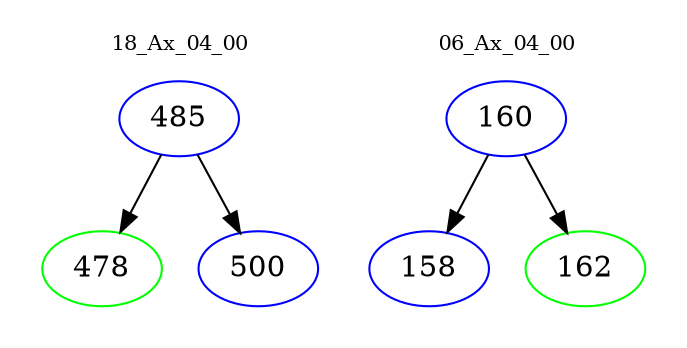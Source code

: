 digraph{
subgraph cluster_0 {
color = white
label = "18_Ax_04_00";
fontsize=10;
T0_485 [label="485", color="blue"]
T0_485 -> T0_478 [color="black"]
T0_478 [label="478", color="green"]
T0_485 -> T0_500 [color="black"]
T0_500 [label="500", color="blue"]
}
subgraph cluster_1 {
color = white
label = "06_Ax_04_00";
fontsize=10;
T1_160 [label="160", color="blue"]
T1_160 -> T1_158 [color="black"]
T1_158 [label="158", color="blue"]
T1_160 -> T1_162 [color="black"]
T1_162 [label="162", color="green"]
}
}
